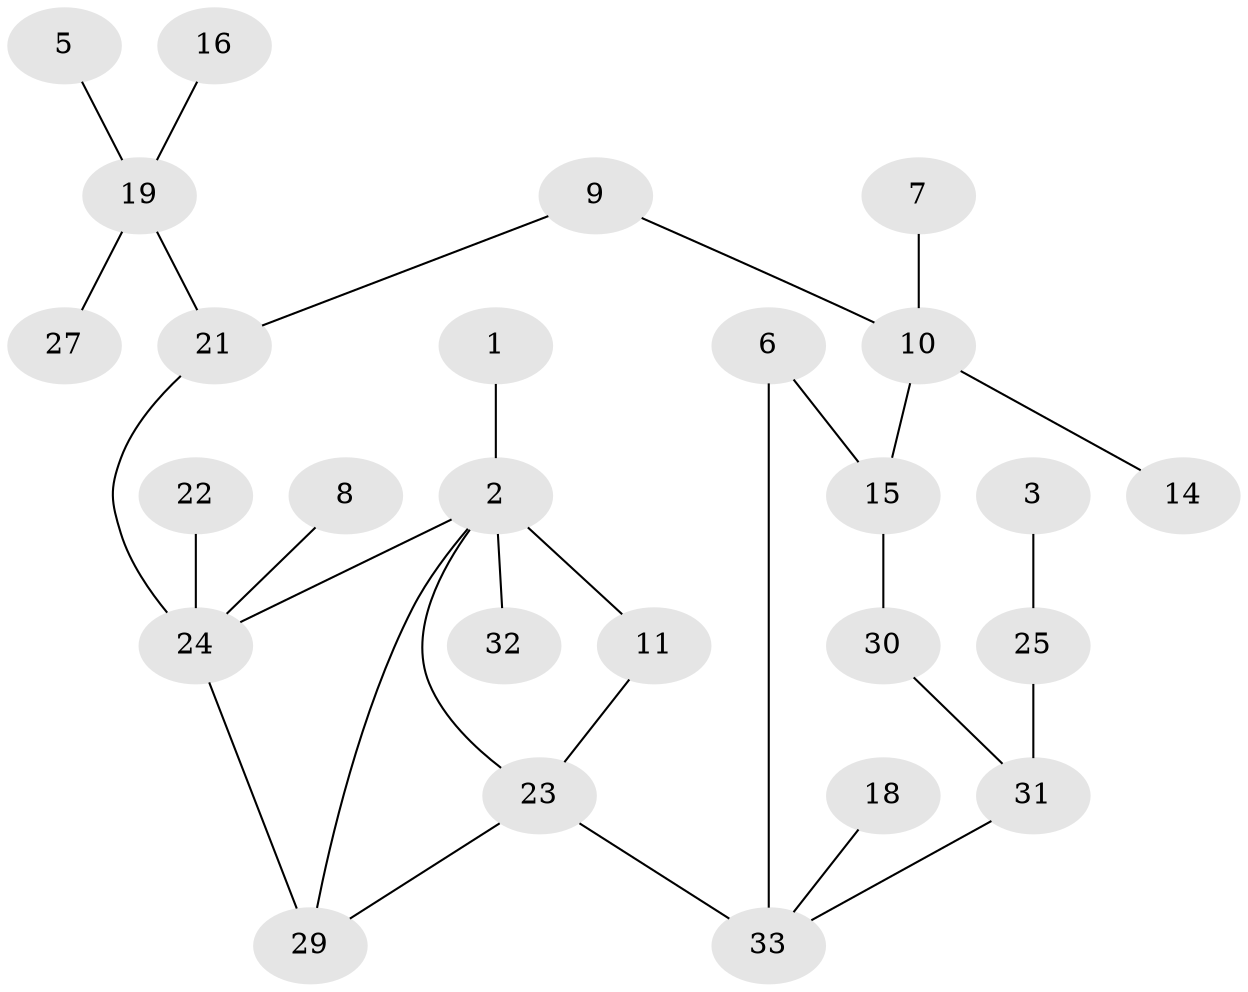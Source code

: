// original degree distribution, {4: 0.06153846153846154, 1: 0.24615384615384617, 2: 0.36923076923076925, 3: 0.16923076923076924, 0: 0.09230769230769231, 6: 0.015384615384615385, 5: 0.046153846153846156}
// Generated by graph-tools (version 1.1) at 2025/49/03/09/25 03:49:12]
// undirected, 26 vertices, 30 edges
graph export_dot {
graph [start="1"]
  node [color=gray90,style=filled];
  1;
  2;
  3;
  5;
  6;
  7;
  8;
  9;
  10;
  11;
  14;
  15;
  16;
  18;
  19;
  21;
  22;
  23;
  24;
  25;
  27;
  29;
  30;
  31;
  32;
  33;
  1 -- 2 [weight=1.0];
  2 -- 11 [weight=1.0];
  2 -- 23 [weight=1.0];
  2 -- 24 [weight=1.0];
  2 -- 29 [weight=1.0];
  2 -- 32 [weight=1.0];
  3 -- 25 [weight=1.0];
  5 -- 19 [weight=1.0];
  6 -- 15 [weight=1.0];
  6 -- 33 [weight=1.0];
  7 -- 10 [weight=1.0];
  8 -- 24 [weight=1.0];
  9 -- 10 [weight=1.0];
  9 -- 21 [weight=1.0];
  10 -- 14 [weight=1.0];
  10 -- 15 [weight=1.0];
  11 -- 23 [weight=1.0];
  15 -- 30 [weight=1.0];
  16 -- 19 [weight=1.0];
  18 -- 33 [weight=1.0];
  19 -- 21 [weight=1.0];
  19 -- 27 [weight=1.0];
  21 -- 24 [weight=1.0];
  22 -- 24 [weight=1.0];
  23 -- 29 [weight=2.0];
  23 -- 33 [weight=2.0];
  24 -- 29 [weight=2.0];
  25 -- 31 [weight=1.0];
  30 -- 31 [weight=1.0];
  31 -- 33 [weight=1.0];
}
